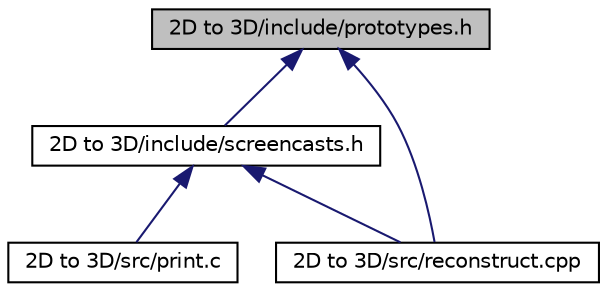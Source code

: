 digraph "2D to 3D/include/prototypes.h"
{
  edge [fontname="Helvetica",fontsize="10",labelfontname="Helvetica",labelfontsize="10"];
  node [fontname="Helvetica",fontsize="10",shape=record];
  Node2 [label="2D to 3D/include/prototypes.h",height=0.2,width=0.4,color="black", fillcolor="grey75", style="filled", fontcolor="black"];
  Node2 -> Node3 [dir="back",color="midnightblue",fontsize="10",style="solid",fontname="Helvetica"];
  Node3 [label="2D to 3D/include/screencasts.h",height=0.2,width=0.4,color="black", fillcolor="white", style="filled",URL="$screencasts_8h.html"];
  Node3 -> Node4 [dir="back",color="midnightblue",fontsize="10",style="solid",fontname="Helvetica"];
  Node4 [label="2D to 3D/src/print.c",height=0.2,width=0.4,color="black", fillcolor="white", style="filled",URL="$print_8c.html"];
  Node3 -> Node5 [dir="back",color="midnightblue",fontsize="10",style="solid",fontname="Helvetica"];
  Node5 [label="2D to 3D/src/reconstruct.cpp",height=0.2,width=0.4,color="black", fillcolor="white", style="filled",URL="$reconstruct_8cpp.html"];
  Node2 -> Node5 [dir="back",color="midnightblue",fontsize="10",style="solid",fontname="Helvetica"];
}
